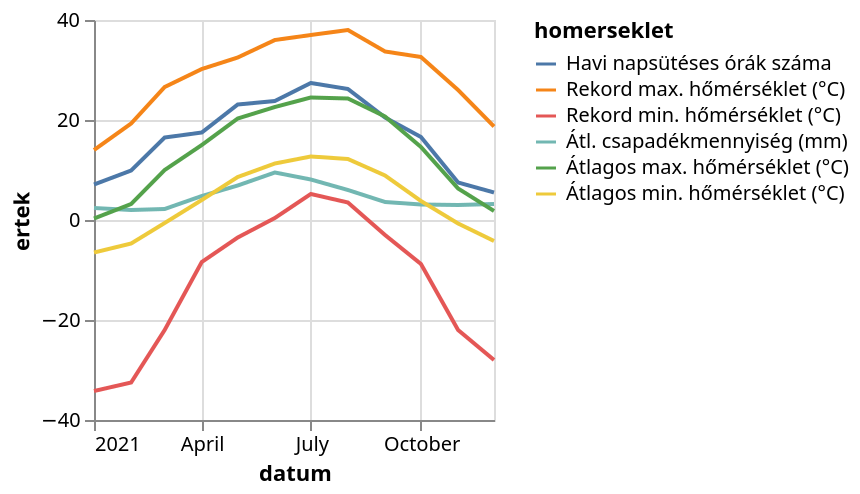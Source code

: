 {
  "$schema": "https://vega.github.io/schema/vega-lite/v5.json",
  "description": "A simple bar chart with embedded data.",
  "data": {
    "values": [
      {
        "honap": "Aug.",
        "honap_angol": "Aug.",
        "datum": "2021-08-01",
        "honap_szam": 8,
        "homerseklet": "Havi naps\u00fct\u00e9ses \u00f3r\u00e1k sz\u00e1ma",
        "ertek": 26.2
      },
      {
        "honap": "Aug.",
        "honap_angol": "Aug.",
        "datum": "2021-08-01",
        "honap_szam": 8,
        "homerseklet": "Rekord max. h\u0151m\u00e9rs\u00e9klet (\u00b0C)",
        "ertek": 38
      },
      {
        "honap": "Aug.",
        "honap_angol": "Aug.",
        "datum": "2021-08-01",
        "honap_szam": 8,
        "homerseklet": "Rekord min. h\u0151m\u00e9rs\u00e9klet (\u00b0C)",
        "ertek": 3.5
      },
      {
        "honap": "Aug.",
        "honap_angol": "Aug.",
        "datum": "2021-08-01",
        "honap_szam": 8,
        "homerseklet": "\u00c1tl.\u00a0csapad\u00e9kmennyis\u00e9g\u00a0(mm)",
        "ertek": 6
      },
      {
        "honap": "Aug.",
        "honap_angol": "Aug.",
        "datum": "2021-08-01",
        "honap_szam": 8,
        "homerseklet": "\u00c1tlagos max. h\u0151m\u00e9rs\u00e9klet (\u00b0C)",
        "ertek": 24.3
      },
      {
        "honap": "Aug.",
        "honap_angol": "Aug.",
        "datum": "2021-08-01",
        "honap_szam": 8,
        "homerseklet": "\u00c1tlagos min. h\u0151m\u00e9rs\u00e9klet (\u00b0C)",
        "ertek": 12.2
      },
      {
        "honap": "Dec.",
        "honap_angol": "Dec.",
        "datum": "2021-12-01",
        "honap_szam": 12,
        "homerseklet": "Havi naps\u00fct\u00e9ses \u00f3r\u00e1k sz\u00e1ma",
        "ertek": 5.5
      },
      {
        "honap": "Dec.",
        "honap_angol": "Dec.",
        "datum": "2021-12-01",
        "honap_szam": 12,
        "homerseklet": "Rekord max. h\u0151m\u00e9rs\u00e9klet (\u00b0C)",
        "ertek": 18.7
      },
      {
        "honap": "Dec.",
        "honap_angol": "Dec.",
        "datum": "2021-12-01",
        "honap_szam": 12,
        "homerseklet": "Rekord min. h\u0151m\u00e9rs\u00e9klet (\u00b0C)",
        "ertek": -28
      },
      {
        "honap": "Dec.",
        "honap_angol": "Dec.",
        "datum": "2021-12-01",
        "honap_szam": 12,
        "homerseklet": "\u00c1tl.\u00a0csapad\u00e9kmennyis\u00e9g\u00a0(mm)",
        "ertek": 3.2
      },
      {
        "honap": "Dec.",
        "honap_angol": "Dec.",
        "datum": "2021-12-01",
        "honap_szam": 12,
        "homerseklet": "\u00c1tlagos max. h\u0151m\u00e9rs\u00e9klet (\u00b0C)",
        "ertek": 1.8
      },
      {
        "honap": "Dec.",
        "honap_angol": "Dec.",
        "datum": "2021-12-01",
        "honap_szam": 12,
        "homerseklet": "\u00c1tlagos min. h\u0151m\u00e9rs\u00e9klet (\u00b0C)",
        "ertek": -4.2
      },
      {
        "honap": "Feb.",
        "honap_angol": "Feb.",
        "datum": "2021-02-01",
        "honap_szam": 2,
        "homerseklet": "Havi naps\u00fct\u00e9ses \u00f3r\u00e1k sz\u00e1ma",
        "ertek": 9.9
      },
      {
        "honap": "Feb.",
        "honap_angol": "Feb.",
        "datum": "2021-02-01",
        "honap_szam": 2,
        "homerseklet": "Rekord max. h\u0151m\u00e9rs\u00e9klet (\u00b0C)",
        "ertek": 19.3
      },
      {
        "honap": "Feb.",
        "honap_angol": "Feb.",
        "datum": "2021-02-01",
        "honap_szam": 2,
        "homerseklet": "Rekord min. h\u0151m\u00e9rs\u00e9klet (\u00b0C)",
        "ertek": -32.5
      },
      {
        "honap": "Feb.",
        "honap_angol": "Feb.",
        "datum": "2021-02-01",
        "honap_szam": 2,
        "homerseklet": "\u00c1tl.\u00a0csapad\u00e9kmennyis\u00e9g\u00a0(mm)",
        "ertek": 2
      },
      {
        "honap": "Feb.",
        "honap_angol": "Feb.",
        "datum": "2021-02-01",
        "honap_szam": 2,
        "homerseklet": "\u00c1tlagos max. h\u0151m\u00e9rs\u00e9klet (\u00b0C)",
        "ertek": 3.2
      },
      {
        "honap": "Feb.",
        "honap_angol": "Feb.",
        "datum": "2021-02-01",
        "honap_szam": 2,
        "homerseklet": "\u00c1tlagos min. h\u0151m\u00e9rs\u00e9klet (\u00b0C)",
        "ertek": -4.7
      },
      {
        "honap": "Jan.",
        "honap_angol": "Jan.",
        "datum": "2021-01-01",
        "honap_szam": 1,
        "homerseklet": "Havi naps\u00fct\u00e9ses \u00f3r\u00e1k sz\u00e1ma",
        "ertek": 7.1
      },
      {
        "honap": "Jan.",
        "honap_angol": "Jan.",
        "datum": "2021-01-01",
        "honap_szam": 1,
        "homerseklet": "Rekord max. h\u0151m\u00e9rs\u00e9klet (\u00b0C)",
        "ertek": 14
      },
      {
        "honap": "Jan.",
        "honap_angol": "Jan.",
        "datum": "2021-01-01",
        "honap_szam": 1,
        "homerseklet": "Rekord min. h\u0151m\u00e9rs\u00e9klet (\u00b0C)",
        "ertek": -34.2
      },
      {
        "honap": "Jan.",
        "honap_angol": "Jan.",
        "datum": "2021-01-01",
        "honap_szam": 1,
        "homerseklet": "\u00c1tl.\u00a0csapad\u00e9kmennyis\u00e9g\u00a0(mm)",
        "ertek": 2.4
      },
      {
        "honap": "Jan.",
        "honap_angol": "Jan.",
        "datum": "2021-01-01",
        "honap_szam": 1,
        "homerseklet": "\u00c1tlagos max. h\u0151m\u00e9rs\u00e9klet (\u00b0C)",
        "ertek": 0.3
      },
      {
        "honap": "Jan.",
        "honap_angol": "Jan.",
        "datum": "2021-01-01",
        "honap_szam": 1,
        "homerseklet": "\u00c1tlagos min. h\u0151m\u00e9rs\u00e9klet (\u00b0C)",
        "ertek": -6.5
      },
      {
        "honap": "J\u00fal.",
        "honap_angol": "Jul.",
        "datum": "2021-07-01",
        "honap_szam": 7,
        "homerseklet": "Havi naps\u00fct\u00e9ses \u00f3r\u00e1k sz\u00e1ma",
        "ertek": 27.4
      },
      {
        "honap": "J\u00fal.",
        "honap_angol": "Jul.",
        "datum": "2021-07-01",
        "honap_szam": 7,
        "homerseklet": "Rekord max. h\u0151m\u00e9rs\u00e9klet (\u00b0C)",
        "ertek": 37
      },
      {
        "honap": "J\u00fal.",
        "honap_angol": "Jul.",
        "datum": "2021-07-01",
        "honap_szam": 7,
        "homerseklet": "Rekord min. h\u0151m\u00e9rs\u00e9klet (\u00b0C)",
        "ertek": 5.2
      },
      {
        "honap": "J\u00fal.",
        "honap_angol": "Jul.",
        "datum": "2021-07-01",
        "honap_szam": 7,
        "homerseklet": "\u00c1tl.\u00a0csapad\u00e9kmennyis\u00e9g\u00a0(mm)",
        "ertek": 8.1
      },
      {
        "honap": "J\u00fal.",
        "honap_angol": "Jul.",
        "datum": "2021-07-01",
        "honap_szam": 7,
        "homerseklet": "\u00c1tlagos max. h\u0151m\u00e9rs\u00e9klet (\u00b0C)",
        "ertek": 24.5
      },
      {
        "honap": "J\u00fal.",
        "honap_angol": "Jul.",
        "datum": "2021-07-01",
        "honap_szam": 7,
        "homerseklet": "\u00c1tlagos min. h\u0151m\u00e9rs\u00e9klet (\u00b0C)",
        "ertek": 12.7
      },
      {
        "honap": "J\u00fan.",
        "honap_angol": "Jun.",
        "datum": "2021-06-01",
        "honap_szam": 6,
        "homerseklet": "Havi naps\u00fct\u00e9ses \u00f3r\u00e1k sz\u00e1ma",
        "ertek": 23.8
      },
      {
        "honap": "J\u00fan.",
        "honap_angol": "Jun.",
        "datum": "2021-06-01",
        "honap_szam": 6,
        "homerseklet": "Rekord max. h\u0151m\u00e9rs\u00e9klet (\u00b0C)",
        "ertek": 36
      },
      {
        "honap": "J\u00fan.",
        "honap_angol": "Jun.",
        "datum": "2021-06-01",
        "honap_szam": 6,
        "homerseklet": "Rekord min. h\u0151m\u00e9rs\u00e9klet (\u00b0C)",
        "ertek": 0.4
      },
      {
        "honap": "J\u00fan.",
        "honap_angol": "Jun.",
        "datum": "2021-06-01",
        "honap_szam": 6,
        "homerseklet": "\u00c1tl.\u00a0csapad\u00e9kmennyis\u00e9g\u00a0(mm)",
        "ertek": 9.5
      },
      {
        "honap": "J\u00fan.",
        "honap_angol": "Jun.",
        "datum": "2021-06-01",
        "honap_szam": 6,
        "homerseklet": "\u00c1tlagos max. h\u0151m\u00e9rs\u00e9klet (\u00b0C)",
        "ertek": 22.6
      },
      {
        "honap": "J\u00fan.",
        "honap_angol": "Jun.",
        "datum": "2021-06-01",
        "honap_szam": 6,
        "homerseklet": "\u00c1tlagos min. h\u0151m\u00e9rs\u00e9klet (\u00b0C)",
        "ertek": 11.3
      },
      {
        "honap": "M\u00e1j.",
        "honap_angol": "May.",
        "datum": "2021-05-01",
        "honap_szam": 5,
        "homerseklet": "Havi naps\u00fct\u00e9ses \u00f3r\u00e1k sz\u00e1ma",
        "ertek": 23.1
      },
      {
        "honap": "M\u00e1j.",
        "honap_angol": "May.",
        "datum": "2021-05-01",
        "honap_szam": 5,
        "homerseklet": "Rekord max. h\u0151m\u00e9rs\u00e9klet (\u00b0C)",
        "ertek": 32.5
      },
      {
        "honap": "M\u00e1j.",
        "honap_angol": "May.",
        "datum": "2021-05-01",
        "honap_szam": 5,
        "homerseklet": "Rekord min. h\u0151m\u00e9rs\u00e9klet (\u00b0C)",
        "ertek": -3.5
      },
      {
        "honap": "M\u00e1j.",
        "honap_angol": "May.",
        "datum": "2021-05-01",
        "honap_szam": 5,
        "homerseklet": "\u00c1tl.\u00a0csapad\u00e9kmennyis\u00e9g\u00a0(mm)",
        "ertek": 6.9
      },
      {
        "honap": "M\u00e1j.",
        "honap_angol": "May.",
        "datum": "2021-05-01",
        "honap_szam": 5,
        "homerseklet": "\u00c1tlagos max. h\u0151m\u00e9rs\u00e9klet (\u00b0C)",
        "ertek": 20.3
      },
      {
        "honap": "M\u00e1j.",
        "honap_angol": "May.",
        "datum": "2021-05-01",
        "honap_szam": 5,
        "homerseklet": "\u00c1tlagos min. h\u0151m\u00e9rs\u00e9klet (\u00b0C)",
        "ertek": 8.6
      },
      {
        "honap": "M\u00e1r.",
        "honap_angol": "Mar.",
        "datum": "2021-03-01",
        "honap_szam": 3,
        "homerseklet": "Havi naps\u00fct\u00e9ses \u00f3r\u00e1k sz\u00e1ma",
        "ertek": 16.5
      },
      {
        "honap": "M\u00e1r.",
        "honap_angol": "Mar.",
        "datum": "2021-03-01",
        "honap_szam": 3,
        "homerseklet": "Rekord max. h\u0151m\u00e9rs\u00e9klet (\u00b0C)",
        "ertek": 26.6
      },
      {
        "honap": "M\u00e1r.",
        "honap_angol": "Mar.",
        "datum": "2021-03-01",
        "honap_szam": 3,
        "homerseklet": "Rekord min. h\u0151m\u00e9rs\u00e9klet (\u00b0C)",
        "ertek": -22
      },
      {
        "honap": "M\u00e1r.",
        "honap_angol": "Mar.",
        "datum": "2021-03-01",
        "honap_szam": 3,
        "homerseklet": "\u00c1tl.\u00a0csapad\u00e9kmennyis\u00e9g\u00a0(mm)",
        "ertek": 2.2
      },
      {
        "honap": "M\u00e1r.",
        "honap_angol": "Mar.",
        "datum": "2021-03-01",
        "honap_szam": 3,
        "homerseklet": "\u00c1tlagos max. h\u0151m\u00e9rs\u00e9klet (\u00b0C)",
        "ertek": 10
      },
      {
        "honap": "M\u00e1r.",
        "honap_angol": "Mar.",
        "datum": "2021-03-01",
        "honap_szam": 3,
        "homerseklet": "\u00c1tlagos min. h\u0151m\u00e9rs\u00e9klet (\u00b0C)",
        "ertek": -0.6
      },
      {
        "honap": "Nov.",
        "honap_angol": "Nov.",
        "datum": "2021-11-01",
        "honap_szam": 11,
        "homerseklet": "Havi naps\u00fct\u00e9ses \u00f3r\u00e1k sz\u00e1ma",
        "ertek": 7.5
      },
      {
        "honap": "Nov.",
        "honap_angol": "Nov.",
        "datum": "2021-11-01",
        "honap_szam": 11,
        "homerseklet": "Rekord max. h\u0151m\u00e9rs\u00e9klet (\u00b0C)",
        "ertek": 26
      },
      {
        "honap": "Nov.",
        "honap_angol": "Nov.",
        "datum": "2021-11-01",
        "honap_szam": 11,
        "homerseklet": "Rekord min. h\u0151m\u00e9rs\u00e9klet (\u00b0C)",
        "ertek": -22
      },
      {
        "honap": "Nov.",
        "honap_angol": "Nov.",
        "datum": "2021-11-01",
        "honap_szam": 11,
        "homerseklet": "\u00c1tl.\u00a0csapad\u00e9kmennyis\u00e9g\u00a0(mm)",
        "ertek": 3
      },
      {
        "honap": "Nov.",
        "honap_angol": "Nov.",
        "datum": "2021-11-01",
        "honap_szam": 11,
        "homerseklet": "\u00c1tlagos max. h\u0151m\u00e9rs\u00e9klet (\u00b0C)",
        "ertek": 6.3
      },
      {
        "honap": "Nov.",
        "honap_angol": "Nov.",
        "datum": "2021-11-01",
        "honap_szam": 11,
        "homerseklet": "\u00c1tlagos min. h\u0151m\u00e9rs\u00e9klet (\u00b0C)",
        "ertek": -0.7
      },
      {
        "honap": "Okt.",
        "honap_angol": "Oct.",
        "datum": "2021-10-01",
        "honap_szam": 10,
        "homerseklet": "Havi naps\u00fct\u00e9ses \u00f3r\u00e1k sz\u00e1ma",
        "ertek": 16.6
      },
      {
        "honap": "Okt.",
        "honap_angol": "Oct.",
        "datum": "2021-10-01",
        "honap_szam": 10,
        "homerseklet": "Rekord max. h\u0151m\u00e9rs\u00e9klet (\u00b0C)",
        "ertek": 32.6
      },
      {
        "honap": "Okt.",
        "honap_angol": "Oct.",
        "datum": "2021-10-01",
        "honap_szam": 10,
        "homerseklet": "Rekord min. h\u0151m\u00e9rs\u00e9klet (\u00b0C)",
        "ertek": -8.8
      },
      {
        "honap": "Okt.",
        "honap_angol": "Oct.",
        "datum": "2021-10-01",
        "honap_szam": 10,
        "homerseklet": "\u00c1tl.\u00a0csapad\u00e9kmennyis\u00e9g\u00a0(mm)",
        "ertek": 3.1
      },
      {
        "honap": "Okt.",
        "honap_angol": "Oct.",
        "datum": "2021-10-01",
        "honap_szam": 10,
        "homerseklet": "\u00c1tlagos max. h\u0151m\u00e9rs\u00e9klet (\u00b0C)",
        "ertek": 14.6
      },
      {
        "honap": "Okt.",
        "honap_angol": "Oct.",
        "datum": "2021-10-01",
        "honap_szam": 10,
        "homerseklet": "\u00c1tlagos min. h\u0151m\u00e9rs\u00e9klet (\u00b0C)",
        "ertek": 3.8
      },
      {
        "honap": "Szep.",
        "honap_angol": "Sep.",
        "datum": "2021-09-01",
        "honap_szam": 9,
        "homerseklet": "Havi naps\u00fct\u00e9ses \u00f3r\u00e1k sz\u00e1ma",
        "ertek": 20.5
      },
      {
        "honap": "Szep.",
        "honap_angol": "Sep.",
        "datum": "2021-09-01",
        "honap_szam": 9,
        "homerseklet": "Rekord max. h\u0151m\u00e9rs\u00e9klet (\u00b0C)",
        "ertek": 33.7
      },
      {
        "honap": "Szep.",
        "honap_angol": "Sep.",
        "datum": "2021-09-01",
        "honap_szam": 9,
        "homerseklet": "Rekord min. h\u0151m\u00e9rs\u00e9klet (\u00b0C)",
        "ertek": -3
      },
      {
        "honap": "Szep.",
        "honap_angol": "Sep.",
        "datum": "2021-09-01",
        "honap_szam": 9,
        "homerseklet": "\u00c1tl.\u00a0csapad\u00e9kmennyis\u00e9g\u00a0(mm)",
        "ertek": 3.6
      },
      {
        "honap": "Szep.",
        "honap_angol": "Sep.",
        "datum": "2021-09-01",
        "honap_szam": 9,
        "homerseklet": "\u00c1tlagos max. h\u0151m\u00e9rs\u00e9klet (\u00b0C)",
        "ertek": 20.7
      },
      {
        "honap": "Szep.",
        "honap_angol": "Sep.",
        "datum": "2021-09-01",
        "honap_szam": 9,
        "homerseklet": "\u00c1tlagos min. h\u0151m\u00e9rs\u00e9klet (\u00b0C)",
        "ertek": 8.9
      },
      {
        "honap": "\u00c1pr.",
        "honap_angol": "Apr.",
        "datum": "2021-04-01",
        "honap_szam": 4,
        "homerseklet": "Havi naps\u00fct\u00e9ses \u00f3r\u00e1k sz\u00e1ma",
        "ertek": 17.5
      },
      {
        "honap": "\u00c1pr.",
        "honap_angol": "Apr.",
        "datum": "2021-04-01",
        "honap_szam": 4,
        "homerseklet": "Rekord max. h\u0151m\u00e9rs\u00e9klet (\u00b0C)",
        "ertek": 30.2
      },
      {
        "honap": "\u00c1pr.",
        "honap_angol": "Apr.",
        "datum": "2021-04-01",
        "honap_szam": 4,
        "homerseklet": "Rekord min. h\u0151m\u00e9rs\u00e9klet (\u00b0C)",
        "ertek": -8.4
      },
      {
        "honap": "\u00c1pr.",
        "honap_angol": "Apr.",
        "datum": "2021-04-01",
        "honap_szam": 4,
        "homerseklet": "\u00c1tl.\u00a0csapad\u00e9kmennyis\u00e9g\u00a0(mm)",
        "ertek": 4.8
      },
      {
        "honap": "\u00c1pr.",
        "honap_angol": "Apr.",
        "datum": "2021-04-01",
        "honap_szam": 4,
        "homerseklet": "\u00c1tlagos max. h\u0151m\u00e9rs\u00e9klet (\u00b0C)",
        "ertek": 15
      },
      {
        "honap": "\u00c1pr.",
        "honap_angol": "Apr.",
        "datum": "2021-04-01",
        "honap_szam": 4,
        "homerseklet": "\u00c1tlagos min. h\u0151m\u00e9rs\u00e9klet (\u00b0C)",
        "ertek": 4
      }
    ]
  },
  "mark": "line",
  "encoding": {
    "x": {
      "field": "datum",
      "type": "temporal",
      "axis": {
        "labelAngle": 0
      }
    },
    "y": {
      "field": "ertek",
      "type": "quantitative"
    },
    "color": {
      "field": "homerseklet",
      "type": "nominal"
    }
  },
  "config": {}
}